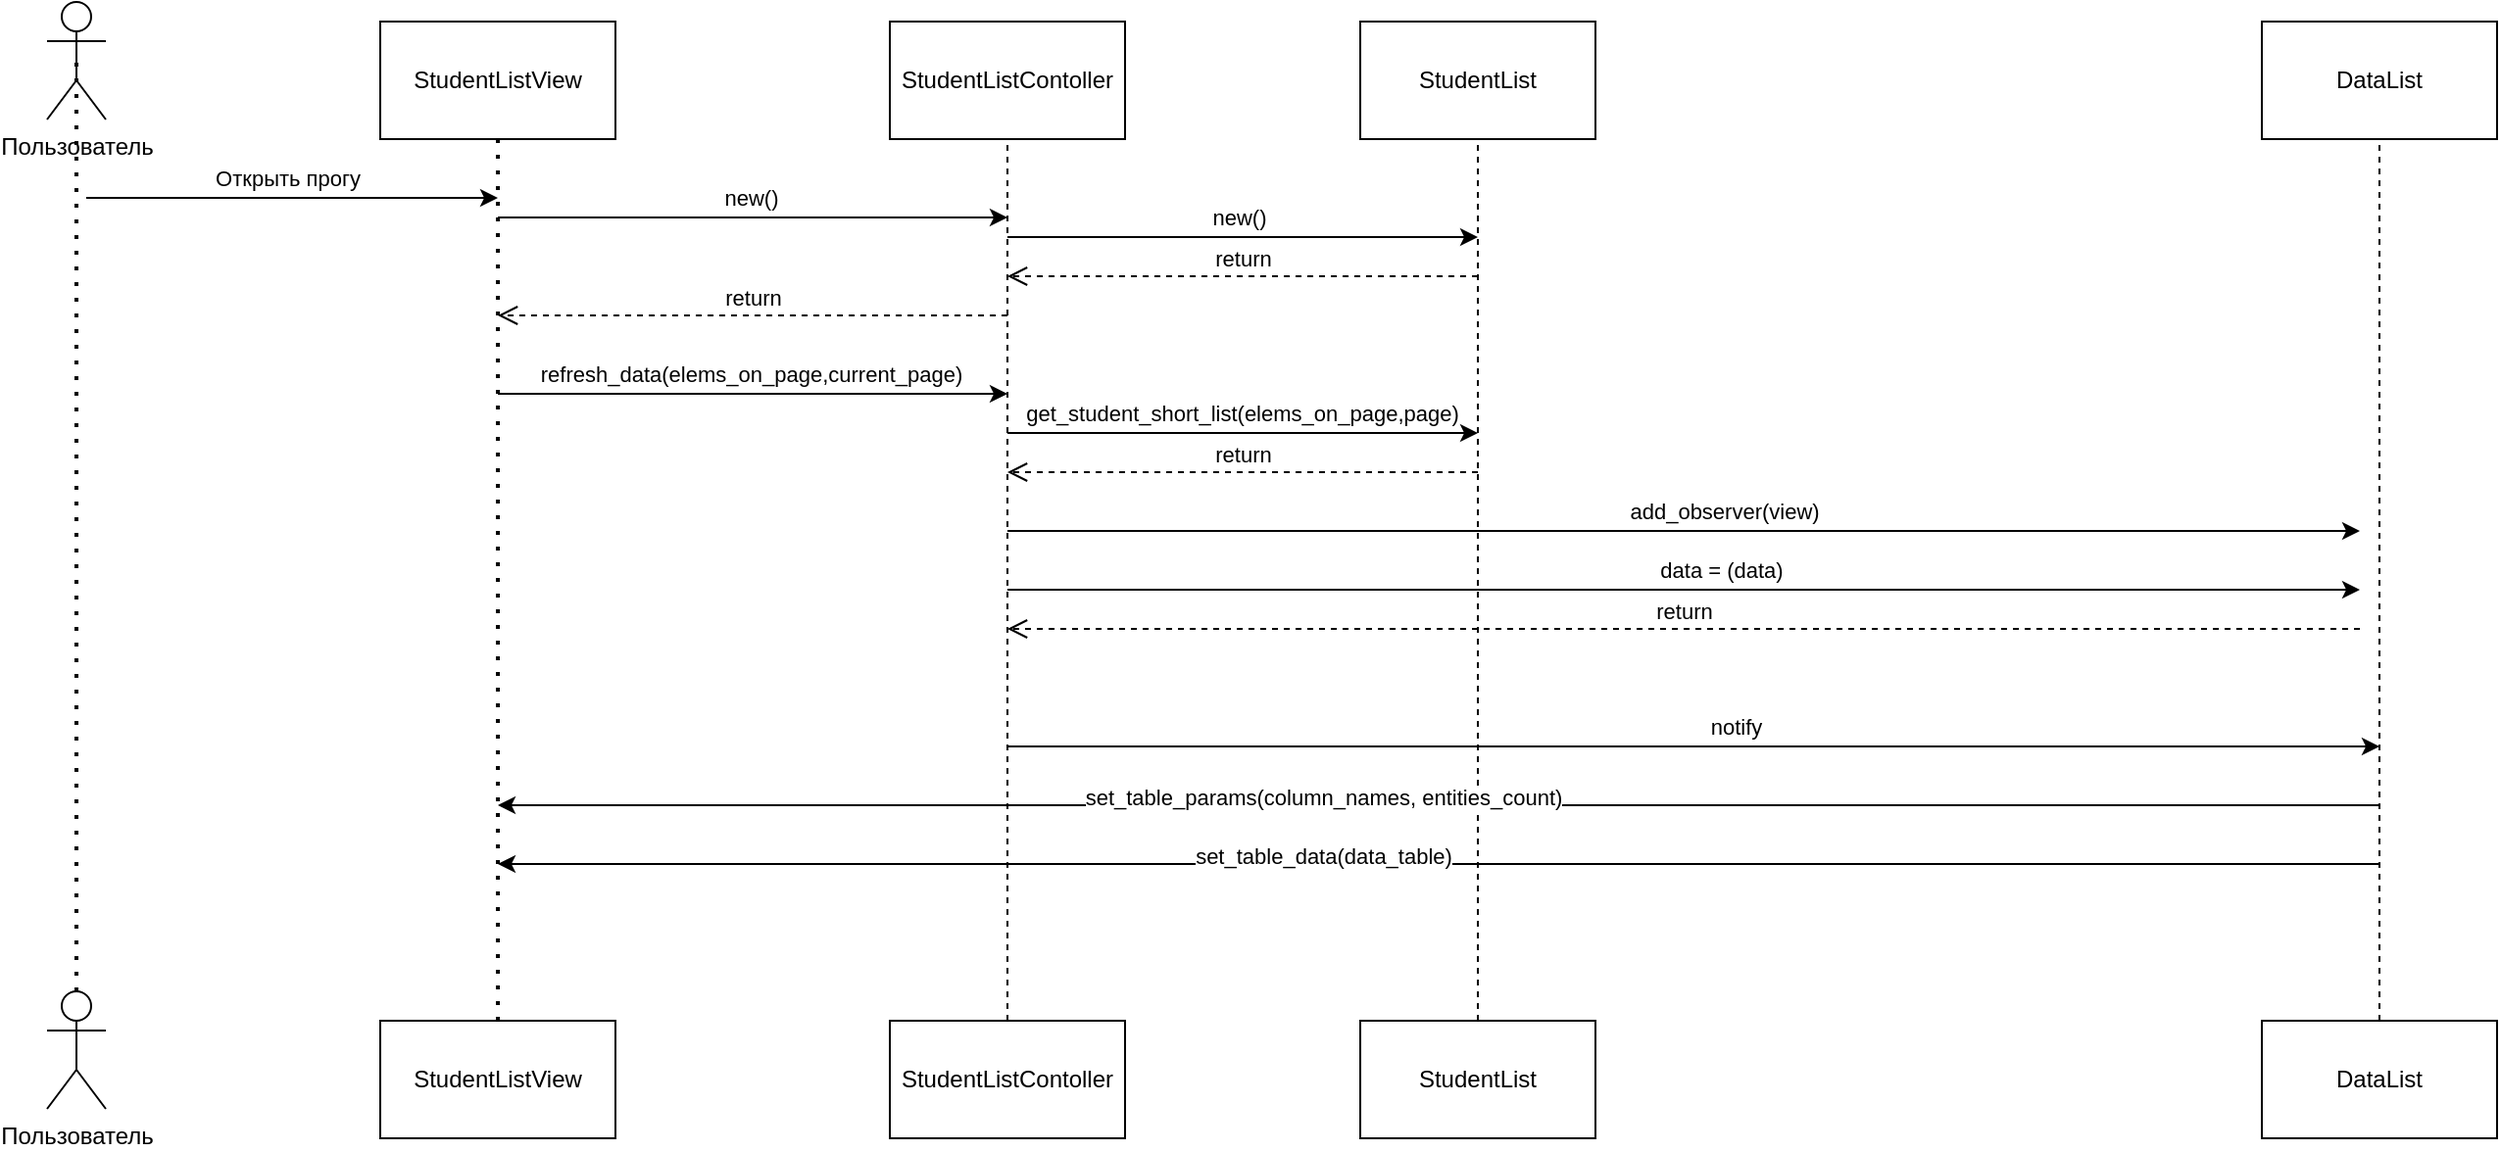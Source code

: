 <mxfile version="25.0.3">
  <diagram name="Страница — 1" id="4jKrh0SWNKO24LyI0Nst">
    <mxGraphModel dx="1595" dy="759" grid="1" gridSize="10" guides="1" tooltips="1" connect="1" arrows="1" fold="1" page="1" pageScale="1" pageWidth="827" pageHeight="1169" math="0" shadow="0">
      <root>
        <mxCell id="0" />
        <mxCell id="1" parent="0" />
        <mxCell id="_d7rqzcpUqHzE_wkwe1r-1" value="Пользователь" style="shape=umlActor;verticalLabelPosition=bottom;verticalAlign=top;html=1;outlineConnect=0;" vertex="1" parent="1">
          <mxGeometry x="200" y="80" width="30" height="60" as="geometry" />
        </mxCell>
        <mxCell id="_d7rqzcpUqHzE_wkwe1r-2" value="Пользователь" style="shape=umlActor;verticalLabelPosition=bottom;verticalAlign=top;html=1;outlineConnect=0;" vertex="1" parent="1">
          <mxGeometry x="200" y="585" width="30" height="60" as="geometry" />
        </mxCell>
        <mxCell id="_d7rqzcpUqHzE_wkwe1r-3" value="" style="endArrow=none;dashed=1;html=1;dashPattern=1 3;strokeWidth=2;rounded=0;entryX=0.5;entryY=0.5;entryDx=0;entryDy=0;entryPerimeter=0;exitX=0.5;exitY=0;exitDx=0;exitDy=0;exitPerimeter=0;" edge="1" parent="1" source="_d7rqzcpUqHzE_wkwe1r-2" target="_d7rqzcpUqHzE_wkwe1r-1">
          <mxGeometry width="50" height="50" relative="1" as="geometry">
            <mxPoint x="200" y="360" as="sourcePoint" />
            <mxPoint x="250" y="310" as="targetPoint" />
          </mxGeometry>
        </mxCell>
        <mxCell id="_d7rqzcpUqHzE_wkwe1r-4" value="StudentListView" style="rounded=0;whiteSpace=wrap;html=1;" vertex="1" parent="1">
          <mxGeometry x="370" y="90" width="120" height="60" as="geometry" />
        </mxCell>
        <mxCell id="_d7rqzcpUqHzE_wkwe1r-5" value="StudentListView" style="rounded=0;whiteSpace=wrap;html=1;" vertex="1" parent="1">
          <mxGeometry x="370" y="600" width="120" height="60" as="geometry" />
        </mxCell>
        <mxCell id="_d7rqzcpUqHzE_wkwe1r-6" value="" style="endArrow=none;dashed=1;html=1;dashPattern=1 3;strokeWidth=2;rounded=0;entryX=0.5;entryY=1;entryDx=0;entryDy=0;exitX=0.5;exitY=0;exitDx=0;exitDy=0;" edge="1" parent="1" source="_d7rqzcpUqHzE_wkwe1r-5" target="_d7rqzcpUqHzE_wkwe1r-4">
          <mxGeometry width="50" height="50" relative="1" as="geometry">
            <mxPoint x="450" y="370" as="sourcePoint" />
            <mxPoint x="500" y="320" as="targetPoint" />
          </mxGeometry>
        </mxCell>
        <mxCell id="_d7rqzcpUqHzE_wkwe1r-7" value="StudentListContoller" style="rounded=0;whiteSpace=wrap;html=1;" vertex="1" parent="1">
          <mxGeometry x="630" y="90" width="120" height="60" as="geometry" />
        </mxCell>
        <mxCell id="_d7rqzcpUqHzE_wkwe1r-8" value="StudentListContoller" style="rounded=0;whiteSpace=wrap;html=1;" vertex="1" parent="1">
          <mxGeometry x="630" y="600" width="120" height="60" as="geometry" />
        </mxCell>
        <mxCell id="_d7rqzcpUqHzE_wkwe1r-9" value="" style="endArrow=none;dashed=1;html=1;rounded=0;entryX=0.5;entryY=1;entryDx=0;entryDy=0;exitX=0.5;exitY=0;exitDx=0;exitDy=0;" edge="1" parent="1" source="_d7rqzcpUqHzE_wkwe1r-8" target="_d7rqzcpUqHzE_wkwe1r-7">
          <mxGeometry width="50" height="50" relative="1" as="geometry">
            <mxPoint x="680" y="370" as="sourcePoint" />
            <mxPoint x="730" y="320" as="targetPoint" />
          </mxGeometry>
        </mxCell>
        <mxCell id="_d7rqzcpUqHzE_wkwe1r-13" value="" style="endArrow=classic;html=1;rounded=0;" edge="1" parent="1">
          <mxGeometry width="50" height="50" relative="1" as="geometry">
            <mxPoint x="220" y="180" as="sourcePoint" />
            <mxPoint x="430" y="180" as="targetPoint" />
          </mxGeometry>
        </mxCell>
        <mxCell id="_d7rqzcpUqHzE_wkwe1r-14" value="&amp;nbsp;Открыть прогу" style="edgeLabel;html=1;align=center;verticalAlign=middle;resizable=0;points=[];" vertex="1" connectable="0" parent="_d7rqzcpUqHzE_wkwe1r-13">
          <mxGeometry x="0.095" y="3" relative="1" as="geometry">
            <mxPoint x="-14" y="-7" as="offset" />
          </mxGeometry>
        </mxCell>
        <mxCell id="_d7rqzcpUqHzE_wkwe1r-26" value="" style="endArrow=classic;html=1;rounded=0;" edge="1" parent="1">
          <mxGeometry width="50" height="50" relative="1" as="geometry">
            <mxPoint x="430" y="280" as="sourcePoint" />
            <mxPoint x="690" y="280" as="targetPoint" />
          </mxGeometry>
        </mxCell>
        <mxCell id="_d7rqzcpUqHzE_wkwe1r-27" value="refresh_data(elems_on_page,current_page)" style="edgeLabel;html=1;align=center;verticalAlign=middle;resizable=0;points=[];" vertex="1" connectable="0" parent="_d7rqzcpUqHzE_wkwe1r-26">
          <mxGeometry x="0.095" y="3" relative="1" as="geometry">
            <mxPoint x="-14" y="-7" as="offset" />
          </mxGeometry>
        </mxCell>
        <mxCell id="_d7rqzcpUqHzE_wkwe1r-28" value="StudentList" style="rounded=0;whiteSpace=wrap;html=1;" vertex="1" parent="1">
          <mxGeometry x="870" y="90" width="120" height="60" as="geometry" />
        </mxCell>
        <mxCell id="_d7rqzcpUqHzE_wkwe1r-29" value="StudentList" style="rounded=0;whiteSpace=wrap;html=1;" vertex="1" parent="1">
          <mxGeometry x="870" y="600" width="120" height="60" as="geometry" />
        </mxCell>
        <mxCell id="_d7rqzcpUqHzE_wkwe1r-30" value="" style="endArrow=none;dashed=1;html=1;rounded=0;entryX=0.5;entryY=1;entryDx=0;entryDy=0;exitX=0.5;exitY=0;exitDx=0;exitDy=0;" edge="1" parent="1" source="_d7rqzcpUqHzE_wkwe1r-29" target="_d7rqzcpUqHzE_wkwe1r-28">
          <mxGeometry width="50" height="50" relative="1" as="geometry">
            <mxPoint x="920" y="370" as="sourcePoint" />
            <mxPoint x="970" y="320" as="targetPoint" />
          </mxGeometry>
        </mxCell>
        <mxCell id="_d7rqzcpUqHzE_wkwe1r-31" value="" style="endArrow=classic;html=1;rounded=0;" edge="1" parent="1">
          <mxGeometry width="50" height="50" relative="1" as="geometry">
            <mxPoint x="690" y="300" as="sourcePoint" />
            <mxPoint x="930" y="300" as="targetPoint" />
          </mxGeometry>
        </mxCell>
        <mxCell id="_d7rqzcpUqHzE_wkwe1r-32" value="&amp;nbsp;get_student_short_list(elems_on_page,page)" style="edgeLabel;html=1;align=center;verticalAlign=middle;resizable=0;points=[];" vertex="1" connectable="0" parent="_d7rqzcpUqHzE_wkwe1r-31">
          <mxGeometry x="0.095" y="3" relative="1" as="geometry">
            <mxPoint x="-14" y="-7" as="offset" />
          </mxGeometry>
        </mxCell>
        <mxCell id="_d7rqzcpUqHzE_wkwe1r-39" value="DataList" style="rounded=0;whiteSpace=wrap;html=1;" vertex="1" parent="1">
          <mxGeometry x="1330" y="90" width="120" height="60" as="geometry" />
        </mxCell>
        <mxCell id="_d7rqzcpUqHzE_wkwe1r-40" value="DataList" style="rounded=0;whiteSpace=wrap;html=1;" vertex="1" parent="1">
          <mxGeometry x="1330" y="600" width="120" height="60" as="geometry" />
        </mxCell>
        <mxCell id="_d7rqzcpUqHzE_wkwe1r-41" value="" style="endArrow=none;dashed=1;html=1;rounded=0;entryX=0.5;entryY=1;entryDx=0;entryDy=0;exitX=0.5;exitY=0;exitDx=0;exitDy=0;" edge="1" parent="1" source="_d7rqzcpUqHzE_wkwe1r-40" target="_d7rqzcpUqHzE_wkwe1r-39">
          <mxGeometry width="50" height="50" relative="1" as="geometry">
            <mxPoint x="1380" y="370" as="sourcePoint" />
            <mxPoint x="1430" y="320" as="targetPoint" />
          </mxGeometry>
        </mxCell>
        <mxCell id="_d7rqzcpUqHzE_wkwe1r-42" value="" style="endArrow=classic;html=1;rounded=0;" edge="1" parent="1">
          <mxGeometry width="50" height="50" relative="1" as="geometry">
            <mxPoint x="690" y="350" as="sourcePoint" />
            <mxPoint x="1380" y="350" as="targetPoint" />
          </mxGeometry>
        </mxCell>
        <mxCell id="_d7rqzcpUqHzE_wkwe1r-43" value="&amp;nbsp;add_observer(view)" style="edgeLabel;html=1;align=center;verticalAlign=middle;resizable=0;points=[];" vertex="1" connectable="0" parent="_d7rqzcpUqHzE_wkwe1r-42">
          <mxGeometry x="0.095" y="3" relative="1" as="geometry">
            <mxPoint x="-14" y="-7" as="offset" />
          </mxGeometry>
        </mxCell>
        <mxCell id="_d7rqzcpUqHzE_wkwe1r-45" value="" style="endArrow=classic;html=1;rounded=0;" edge="1" parent="1">
          <mxGeometry width="50" height="50" relative="1" as="geometry">
            <mxPoint x="690" y="460" as="sourcePoint" />
            <mxPoint x="1390" y="460" as="targetPoint" />
          </mxGeometry>
        </mxCell>
        <mxCell id="_d7rqzcpUqHzE_wkwe1r-46" value="&amp;nbsp;notify" style="edgeLabel;html=1;align=center;verticalAlign=middle;resizable=0;points=[];" vertex="1" connectable="0" parent="_d7rqzcpUqHzE_wkwe1r-45">
          <mxGeometry x="0.095" y="3" relative="1" as="geometry">
            <mxPoint x="-14" y="-7" as="offset" />
          </mxGeometry>
        </mxCell>
        <mxCell id="_d7rqzcpUqHzE_wkwe1r-47" value="" style="endArrow=classic;html=1;rounded=0;" edge="1" parent="1">
          <mxGeometry width="50" height="50" relative="1" as="geometry">
            <mxPoint x="430" y="190" as="sourcePoint" />
            <mxPoint x="690" y="190" as="targetPoint" />
          </mxGeometry>
        </mxCell>
        <mxCell id="_d7rqzcpUqHzE_wkwe1r-48" value="new()" style="edgeLabel;html=1;align=center;verticalAlign=middle;resizable=0;points=[];" vertex="1" connectable="0" parent="_d7rqzcpUqHzE_wkwe1r-47">
          <mxGeometry x="0.095" y="3" relative="1" as="geometry">
            <mxPoint x="-14" y="-7" as="offset" />
          </mxGeometry>
        </mxCell>
        <mxCell id="_d7rqzcpUqHzE_wkwe1r-49" value="return" style="html=1;verticalAlign=bottom;endArrow=open;dashed=1;endSize=8;curved=0;rounded=0;" edge="1" parent="1">
          <mxGeometry relative="1" as="geometry">
            <mxPoint x="690" y="240" as="sourcePoint" />
            <mxPoint x="430" y="240" as="targetPoint" />
          </mxGeometry>
        </mxCell>
        <mxCell id="_d7rqzcpUqHzE_wkwe1r-50" value="" style="endArrow=classic;html=1;rounded=0;" edge="1" parent="1">
          <mxGeometry width="50" height="50" relative="1" as="geometry">
            <mxPoint x="690" y="200" as="sourcePoint" />
            <mxPoint x="930" y="200" as="targetPoint" />
          </mxGeometry>
        </mxCell>
        <mxCell id="_d7rqzcpUqHzE_wkwe1r-51" value="new()" style="edgeLabel;html=1;align=center;verticalAlign=middle;resizable=0;points=[];" vertex="1" connectable="0" parent="_d7rqzcpUqHzE_wkwe1r-50">
          <mxGeometry x="0.095" y="3" relative="1" as="geometry">
            <mxPoint x="-14" y="-7" as="offset" />
          </mxGeometry>
        </mxCell>
        <mxCell id="_d7rqzcpUqHzE_wkwe1r-52" value="return" style="html=1;verticalAlign=bottom;endArrow=open;dashed=1;endSize=8;curved=0;rounded=0;" edge="1" parent="1">
          <mxGeometry relative="1" as="geometry">
            <mxPoint x="930" y="220" as="sourcePoint" />
            <mxPoint x="690" y="220" as="targetPoint" />
          </mxGeometry>
        </mxCell>
        <mxCell id="_d7rqzcpUqHzE_wkwe1r-54" value="return" style="html=1;verticalAlign=bottom;endArrow=open;dashed=1;endSize=8;curved=0;rounded=0;" edge="1" parent="1">
          <mxGeometry relative="1" as="geometry">
            <mxPoint x="930" y="320" as="sourcePoint" />
            <mxPoint x="690" y="320" as="targetPoint" />
          </mxGeometry>
        </mxCell>
        <mxCell id="_d7rqzcpUqHzE_wkwe1r-57" value="" style="endArrow=classic;html=1;rounded=0;" edge="1" parent="1">
          <mxGeometry width="50" height="50" relative="1" as="geometry">
            <mxPoint x="690" y="380" as="sourcePoint" />
            <mxPoint x="1380" y="380" as="targetPoint" />
          </mxGeometry>
        </mxCell>
        <mxCell id="_d7rqzcpUqHzE_wkwe1r-58" value="data = (data)" style="edgeLabel;html=1;align=center;verticalAlign=middle;resizable=0;points=[];" vertex="1" connectable="0" parent="_d7rqzcpUqHzE_wkwe1r-57">
          <mxGeometry x="0.095" y="3" relative="1" as="geometry">
            <mxPoint x="-14" y="-7" as="offset" />
          </mxGeometry>
        </mxCell>
        <mxCell id="_d7rqzcpUqHzE_wkwe1r-59" value="return" style="html=1;verticalAlign=bottom;endArrow=open;dashed=1;endSize=8;curved=0;rounded=0;" edge="1" parent="1">
          <mxGeometry relative="1" as="geometry">
            <mxPoint x="1380" y="400" as="sourcePoint" />
            <mxPoint x="690" y="400" as="targetPoint" />
          </mxGeometry>
        </mxCell>
        <mxCell id="_d7rqzcpUqHzE_wkwe1r-62" value="" style="endArrow=classic;html=1;rounded=0;" edge="1" parent="1">
          <mxGeometry width="50" height="50" relative="1" as="geometry">
            <mxPoint x="1390" y="490" as="sourcePoint" />
            <mxPoint x="430" y="490" as="targetPoint" />
          </mxGeometry>
        </mxCell>
        <mxCell id="_d7rqzcpUqHzE_wkwe1r-63" value="set_table_params(column_names, entities_count)" style="edgeLabel;html=1;align=center;verticalAlign=middle;resizable=0;points=[];" vertex="1" connectable="0" parent="_d7rqzcpUqHzE_wkwe1r-62">
          <mxGeometry x="0.095" y="3" relative="1" as="geometry">
            <mxPoint x="-14" y="-7" as="offset" />
          </mxGeometry>
        </mxCell>
        <mxCell id="_d7rqzcpUqHzE_wkwe1r-64" value="" style="endArrow=classic;html=1;rounded=0;" edge="1" parent="1">
          <mxGeometry width="50" height="50" relative="1" as="geometry">
            <mxPoint x="1390" y="520" as="sourcePoint" />
            <mxPoint x="430" y="520" as="targetPoint" />
          </mxGeometry>
        </mxCell>
        <mxCell id="_d7rqzcpUqHzE_wkwe1r-65" value="set_table_data(data_table)" style="edgeLabel;html=1;align=center;verticalAlign=middle;resizable=0;points=[];" vertex="1" connectable="0" parent="_d7rqzcpUqHzE_wkwe1r-64">
          <mxGeometry x="0.095" y="3" relative="1" as="geometry">
            <mxPoint x="-14" y="-7" as="offset" />
          </mxGeometry>
        </mxCell>
      </root>
    </mxGraphModel>
  </diagram>
</mxfile>
